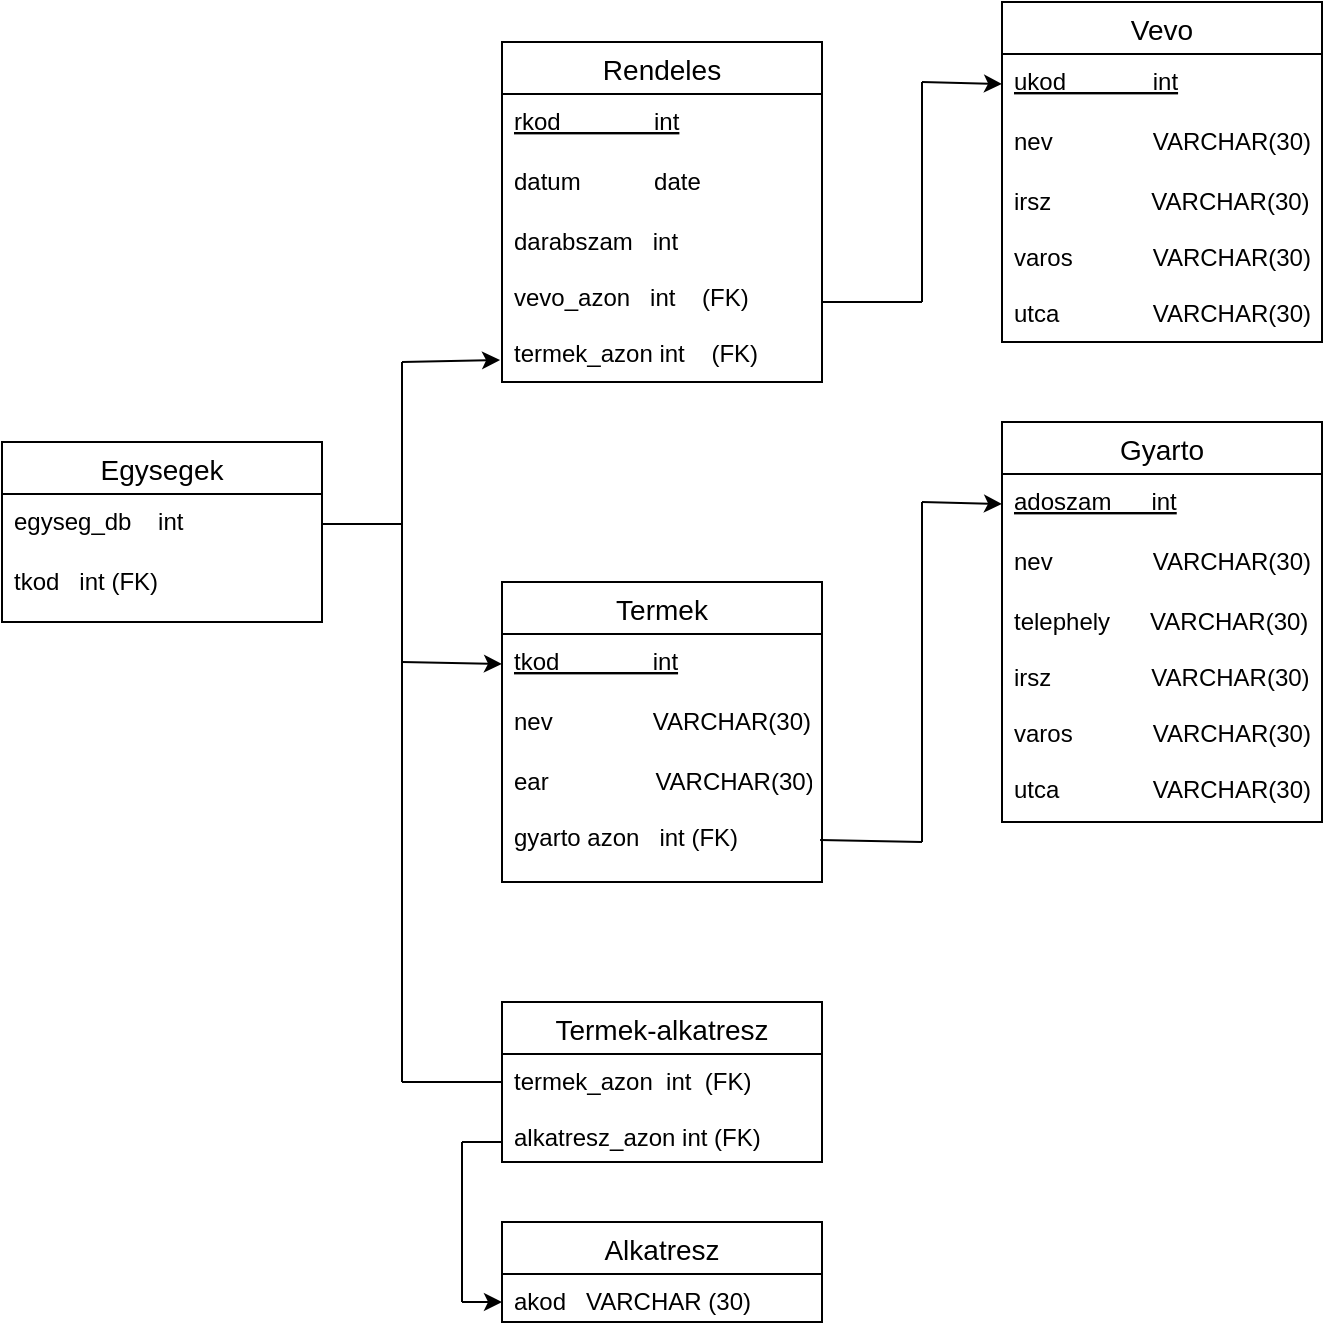 <mxfile version="20.4.0" type="github">
  <diagram id="Oe0rzVC9X3ABnOgGdsKc" name="1 oldal">
    <mxGraphModel dx="1422" dy="794" grid="1" gridSize="10" guides="1" tooltips="1" connect="1" arrows="1" fold="1" page="1" pageScale="1" pageWidth="827" pageHeight="1169" math="0" shadow="0">
      <root>
        <mxCell id="0" />
        <mxCell id="1" parent="0" />
        <mxCell id="eacBzc6MK49DlLVMUdki-1" value="Gyarto" style="swimlane;fontStyle=0;childLayout=stackLayout;horizontal=1;startSize=26;horizontalStack=0;resizeParent=1;resizeParentMax=0;resizeLast=0;collapsible=1;marginBottom=0;align=center;fontSize=14;" vertex="1" parent="1">
          <mxGeometry x="540" y="260" width="160" height="200" as="geometry" />
        </mxCell>
        <mxCell id="eacBzc6MK49DlLVMUdki-2" value="adoszam      int" style="text;strokeColor=none;fillColor=none;spacingLeft=4;spacingRight=4;overflow=hidden;rotatable=0;points=[[0,0.5],[1,0.5]];portConstraint=eastwest;fontSize=12;fontStyle=4" vertex="1" parent="eacBzc6MK49DlLVMUdki-1">
          <mxGeometry y="26" width="160" height="30" as="geometry" />
        </mxCell>
        <mxCell id="eacBzc6MK49DlLVMUdki-3" value="nev               VARCHAR(30)" style="text;strokeColor=none;fillColor=none;spacingLeft=4;spacingRight=4;overflow=hidden;rotatable=0;points=[[0,0.5],[1,0.5]];portConstraint=eastwest;fontSize=12;" vertex="1" parent="eacBzc6MK49DlLVMUdki-1">
          <mxGeometry y="56" width="160" height="30" as="geometry" />
        </mxCell>
        <mxCell id="eacBzc6MK49DlLVMUdki-4" value="telephely      VARCHAR(30)&#xa;&#xa;irsz               VARCHAR(30)&#xa;&#xa;varos            VARCHAR(30)&#xa;&#xa;utca              VARCHAR(30)" style="text;strokeColor=none;fillColor=none;spacingLeft=4;spacingRight=4;overflow=hidden;rotatable=0;points=[[0,0.5],[1,0.5]];portConstraint=eastwest;fontSize=12;" vertex="1" parent="eacBzc6MK49DlLVMUdki-1">
          <mxGeometry y="86" width="160" height="114" as="geometry" />
        </mxCell>
        <mxCell id="eacBzc6MK49DlLVMUdki-5" value="Termek" style="swimlane;fontStyle=0;childLayout=stackLayout;horizontal=1;startSize=26;horizontalStack=0;resizeParent=1;resizeParentMax=0;resizeLast=0;collapsible=1;marginBottom=0;align=center;fontSize=14;" vertex="1" parent="1">
          <mxGeometry x="290" y="340" width="160" height="150" as="geometry" />
        </mxCell>
        <mxCell id="eacBzc6MK49DlLVMUdki-6" value="tkod              int" style="text;strokeColor=none;fillColor=none;spacingLeft=4;spacingRight=4;overflow=hidden;rotatable=0;points=[[0,0.5],[1,0.5]];portConstraint=eastwest;fontSize=12;fontStyle=4" vertex="1" parent="eacBzc6MK49DlLVMUdki-5">
          <mxGeometry y="26" width="160" height="30" as="geometry" />
        </mxCell>
        <mxCell id="eacBzc6MK49DlLVMUdki-7" value="nev               VARCHAR(30)&#xa; " style="text;strokeColor=none;fillColor=none;spacingLeft=4;spacingRight=4;overflow=hidden;rotatable=0;points=[[0,0.5],[1,0.5]];portConstraint=eastwest;fontSize=12;" vertex="1" parent="eacBzc6MK49DlLVMUdki-5">
          <mxGeometry y="56" width="160" height="30" as="geometry" />
        </mxCell>
        <mxCell id="eacBzc6MK49DlLVMUdki-8" value="ear                VARCHAR(30)&#xa;&#xa;gyarto azon   int (FK)" style="text;strokeColor=none;fillColor=none;spacingLeft=4;spacingRight=4;overflow=hidden;rotatable=0;points=[[0,0.5],[1,0.5]];portConstraint=eastwest;fontSize=12;" vertex="1" parent="eacBzc6MK49DlLVMUdki-5">
          <mxGeometry y="86" width="160" height="64" as="geometry" />
        </mxCell>
        <mxCell id="eacBzc6MK49DlLVMUdki-9" value="Vevo" style="swimlane;fontStyle=0;childLayout=stackLayout;horizontal=1;startSize=26;horizontalStack=0;resizeParent=1;resizeParentMax=0;resizeLast=0;collapsible=1;marginBottom=0;align=center;fontSize=14;" vertex="1" parent="1">
          <mxGeometry x="540" y="50" width="160" height="170" as="geometry" />
        </mxCell>
        <mxCell id="eacBzc6MK49DlLVMUdki-10" value="ukod             int" style="text;strokeColor=none;fillColor=none;spacingLeft=4;spacingRight=4;overflow=hidden;rotatable=0;points=[[0,0.5],[1,0.5]];portConstraint=eastwest;fontSize=12;fontStyle=4" vertex="1" parent="eacBzc6MK49DlLVMUdki-9">
          <mxGeometry y="26" width="160" height="30" as="geometry" />
        </mxCell>
        <mxCell id="eacBzc6MK49DlLVMUdki-11" value="nev               VARCHAR(30)" style="text;strokeColor=none;fillColor=none;spacingLeft=4;spacingRight=4;overflow=hidden;rotatable=0;points=[[0,0.5],[1,0.5]];portConstraint=eastwest;fontSize=12;" vertex="1" parent="eacBzc6MK49DlLVMUdki-9">
          <mxGeometry y="56" width="160" height="30" as="geometry" />
        </mxCell>
        <mxCell id="eacBzc6MK49DlLVMUdki-12" value="irsz               VARCHAR(30)&#xa;&#xa;varos            VARCHAR(30)&#xa;&#xa;utca              VARCHAR(30)" style="text;strokeColor=none;fillColor=none;spacingLeft=4;spacingRight=4;overflow=hidden;rotatable=0;points=[[0,0.5],[1,0.5]];portConstraint=eastwest;fontSize=12;" vertex="1" parent="eacBzc6MK49DlLVMUdki-9">
          <mxGeometry y="86" width="160" height="84" as="geometry" />
        </mxCell>
        <mxCell id="eacBzc6MK49DlLVMUdki-13" value="Rendeles" style="swimlane;fontStyle=0;childLayout=stackLayout;horizontal=1;startSize=26;horizontalStack=0;resizeParent=1;resizeParentMax=0;resizeLast=0;collapsible=1;marginBottom=0;align=center;fontSize=14;" vertex="1" parent="1">
          <mxGeometry x="290" y="70" width="160" height="170" as="geometry" />
        </mxCell>
        <mxCell id="eacBzc6MK49DlLVMUdki-14" value="rkod              int" style="text;strokeColor=none;fillColor=none;spacingLeft=4;spacingRight=4;overflow=hidden;rotatable=0;points=[[0,0.5],[1,0.5]];portConstraint=eastwest;fontSize=12;fontStyle=4" vertex="1" parent="eacBzc6MK49DlLVMUdki-13">
          <mxGeometry y="26" width="160" height="30" as="geometry" />
        </mxCell>
        <mxCell id="eacBzc6MK49DlLVMUdki-15" value="datum           date" style="text;strokeColor=none;fillColor=none;spacingLeft=4;spacingRight=4;overflow=hidden;rotatable=0;points=[[0,0.5],[1,0.5]];portConstraint=eastwest;fontSize=12;" vertex="1" parent="eacBzc6MK49DlLVMUdki-13">
          <mxGeometry y="56" width="160" height="30" as="geometry" />
        </mxCell>
        <mxCell id="eacBzc6MK49DlLVMUdki-16" value="darabszam   int&#xa;&#xa;vevo_azon   int    (FK)&#xa;&#xa;termek_azon int    (FK)" style="text;strokeColor=none;fillColor=none;spacingLeft=4;spacingRight=4;overflow=hidden;rotatable=0;points=[[0,0.5],[1,0.5]];portConstraint=eastwest;fontSize=12;" vertex="1" parent="eacBzc6MK49DlLVMUdki-13">
          <mxGeometry y="86" width="160" height="84" as="geometry" />
        </mxCell>
        <mxCell id="eacBzc6MK49DlLVMUdki-17" value="Egysegek" style="swimlane;fontStyle=0;childLayout=stackLayout;horizontal=1;startSize=26;horizontalStack=0;resizeParent=1;resizeParentMax=0;resizeLast=0;collapsible=1;marginBottom=0;align=center;fontSize=14;" vertex="1" parent="1">
          <mxGeometry x="40" y="270" width="160" height="90" as="geometry" />
        </mxCell>
        <mxCell id="eacBzc6MK49DlLVMUdki-18" value="egyseg_db    int" style="text;strokeColor=none;fillColor=none;spacingLeft=4;spacingRight=4;overflow=hidden;rotatable=0;points=[[0,0.5],[1,0.5]];portConstraint=eastwest;fontSize=12;fontStyle=0" vertex="1" parent="eacBzc6MK49DlLVMUdki-17">
          <mxGeometry y="26" width="160" height="30" as="geometry" />
        </mxCell>
        <mxCell id="eacBzc6MK49DlLVMUdki-19" value="tkod   int (FK)" style="text;strokeColor=none;fillColor=none;spacingLeft=4;spacingRight=4;overflow=hidden;rotatable=0;points=[[0,0.5],[1,0.5]];portConstraint=eastwest;fontSize=12;" vertex="1" parent="eacBzc6MK49DlLVMUdki-17">
          <mxGeometry y="56" width="160" height="34" as="geometry" />
        </mxCell>
        <mxCell id="eacBzc6MK49DlLVMUdki-20" value="Termek-alkatresz" style="swimlane;fontStyle=0;childLayout=stackLayout;horizontal=1;startSize=26;horizontalStack=0;resizeParent=1;resizeParentMax=0;resizeLast=0;collapsible=1;marginBottom=0;align=center;fontSize=14;" vertex="1" parent="1">
          <mxGeometry x="290" y="550" width="160" height="80" as="geometry" />
        </mxCell>
        <mxCell id="eacBzc6MK49DlLVMUdki-21" value="termek_azon  int  (FK)&#xa;&#xa;alkatresz_azon int (FK)" style="text;strokeColor=none;fillColor=none;spacingLeft=4;spacingRight=4;overflow=hidden;rotatable=0;points=[[0,0.5],[1,0.5]];portConstraint=eastwest;fontSize=12;fontStyle=0" vertex="1" parent="eacBzc6MK49DlLVMUdki-20">
          <mxGeometry y="26" width="160" height="54" as="geometry" />
        </mxCell>
        <mxCell id="eacBzc6MK49DlLVMUdki-22" value="Alkatresz" style="swimlane;fontStyle=0;childLayout=stackLayout;horizontal=1;startSize=26;horizontalStack=0;resizeParent=1;resizeParentMax=0;resizeLast=0;collapsible=1;marginBottom=0;align=center;fontSize=14;" vertex="1" parent="1">
          <mxGeometry x="290" y="660" width="160" height="50" as="geometry" />
        </mxCell>
        <mxCell id="eacBzc6MK49DlLVMUdki-23" value="akod   VARCHAR (30)" style="text;strokeColor=none;fillColor=none;spacingLeft=4;spacingRight=4;overflow=hidden;rotatable=0;points=[[0,0.5],[1,0.5]];portConstraint=eastwest;fontSize=12;fontStyle=0" vertex="1" parent="eacBzc6MK49DlLVMUdki-22">
          <mxGeometry y="26" width="160" height="24" as="geometry" />
        </mxCell>
        <mxCell id="eacBzc6MK49DlLVMUdki-24" value="" style="endArrow=none;html=1;rounded=0;exitX=1;exitY=0.5;exitDx=0;exitDy=0;" edge="1" parent="1" source="eacBzc6MK49DlLVMUdki-18">
          <mxGeometry width="50" height="50" relative="1" as="geometry">
            <mxPoint x="190" y="300" as="sourcePoint" />
            <mxPoint x="240" y="311" as="targetPoint" />
          </mxGeometry>
        </mxCell>
        <mxCell id="eacBzc6MK49DlLVMUdki-25" value="" style="endArrow=none;html=1;rounded=0;" edge="1" parent="1">
          <mxGeometry width="50" height="50" relative="1" as="geometry">
            <mxPoint x="240" y="590" as="sourcePoint" />
            <mxPoint x="240" y="230" as="targetPoint" />
          </mxGeometry>
        </mxCell>
        <mxCell id="eacBzc6MK49DlLVMUdki-26" value="" style="endArrow=classic;html=1;rounded=0;entryX=-0.006;entryY=0.869;entryDx=0;entryDy=0;entryPerimeter=0;" edge="1" parent="1" target="eacBzc6MK49DlLVMUdki-16">
          <mxGeometry width="50" height="50" relative="1" as="geometry">
            <mxPoint x="240" y="230" as="sourcePoint" />
            <mxPoint x="300" y="380" as="targetPoint" />
          </mxGeometry>
        </mxCell>
        <mxCell id="eacBzc6MK49DlLVMUdki-27" value="" style="endArrow=classic;html=1;rounded=0;entryX=0;entryY=0.5;entryDx=0;entryDy=0;" edge="1" parent="1" target="eacBzc6MK49DlLVMUdki-6">
          <mxGeometry width="50" height="50" relative="1" as="geometry">
            <mxPoint x="240" y="380" as="sourcePoint" />
            <mxPoint x="300" y="380" as="targetPoint" />
          </mxGeometry>
        </mxCell>
        <mxCell id="eacBzc6MK49DlLVMUdki-28" value="" style="endArrow=none;html=1;rounded=0;" edge="1" parent="1">
          <mxGeometry width="50" height="50" relative="1" as="geometry">
            <mxPoint x="240" y="590" as="sourcePoint" />
            <mxPoint x="290" y="590" as="targetPoint" />
          </mxGeometry>
        </mxCell>
        <mxCell id="eacBzc6MK49DlLVMUdki-29" value="" style="endArrow=none;html=1;rounded=0;" edge="1" parent="1">
          <mxGeometry width="50" height="50" relative="1" as="geometry">
            <mxPoint x="270" y="700" as="sourcePoint" />
            <mxPoint x="270" y="620" as="targetPoint" />
          </mxGeometry>
        </mxCell>
        <mxCell id="eacBzc6MK49DlLVMUdki-30" value="" style="endArrow=classic;html=1;rounded=0;" edge="1" parent="1">
          <mxGeometry width="50" height="50" relative="1" as="geometry">
            <mxPoint x="270" y="700" as="sourcePoint" />
            <mxPoint x="290" y="700" as="targetPoint" />
          </mxGeometry>
        </mxCell>
        <mxCell id="eacBzc6MK49DlLVMUdki-31" value="" style="endArrow=none;html=1;rounded=0;" edge="1" parent="1">
          <mxGeometry width="50" height="50" relative="1" as="geometry">
            <mxPoint x="270" y="620" as="sourcePoint" />
            <mxPoint x="290" y="620" as="targetPoint" />
          </mxGeometry>
        </mxCell>
        <mxCell id="eacBzc6MK49DlLVMUdki-32" value="" style="endArrow=none;html=1;rounded=0;exitX=0.994;exitY=0.672;exitDx=0;exitDy=0;exitPerimeter=0;" edge="1" parent="1" source="eacBzc6MK49DlLVMUdki-8">
          <mxGeometry width="50" height="50" relative="1" as="geometry">
            <mxPoint x="490" y="430" as="sourcePoint" />
            <mxPoint x="500" y="470" as="targetPoint" />
          </mxGeometry>
        </mxCell>
        <mxCell id="eacBzc6MK49DlLVMUdki-33" value="" style="endArrow=none;html=1;rounded=0;" edge="1" parent="1">
          <mxGeometry width="50" height="50" relative="1" as="geometry">
            <mxPoint x="500" y="470" as="sourcePoint" />
            <mxPoint x="500" y="300" as="targetPoint" />
          </mxGeometry>
        </mxCell>
        <mxCell id="eacBzc6MK49DlLVMUdki-34" value="" style="endArrow=classic;html=1;rounded=0;entryX=0;entryY=0.5;entryDx=0;entryDy=0;" edge="1" parent="1" target="eacBzc6MK49DlLVMUdki-2">
          <mxGeometry width="50" height="50" relative="1" as="geometry">
            <mxPoint x="500" y="300" as="sourcePoint" />
            <mxPoint x="540" y="380" as="targetPoint" />
          </mxGeometry>
        </mxCell>
        <mxCell id="eacBzc6MK49DlLVMUdki-35" value="" style="endArrow=none;html=1;rounded=0;" edge="1" parent="1">
          <mxGeometry width="50" height="50" relative="1" as="geometry">
            <mxPoint x="450" y="200" as="sourcePoint" />
            <mxPoint x="500" y="200" as="targetPoint" />
          </mxGeometry>
        </mxCell>
        <mxCell id="eacBzc6MK49DlLVMUdki-36" value="" style="endArrow=none;html=1;rounded=0;" edge="1" parent="1">
          <mxGeometry width="50" height="50" relative="1" as="geometry">
            <mxPoint x="500" y="200" as="sourcePoint" />
            <mxPoint x="500" y="90" as="targetPoint" />
          </mxGeometry>
        </mxCell>
        <mxCell id="eacBzc6MK49DlLVMUdki-37" value="" style="endArrow=classic;html=1;rounded=0;entryX=0;entryY=0.5;entryDx=0;entryDy=0;" edge="1" parent="1" target="eacBzc6MK49DlLVMUdki-10">
          <mxGeometry width="50" height="50" relative="1" as="geometry">
            <mxPoint x="500" y="90" as="sourcePoint" />
            <mxPoint x="540" y="160" as="targetPoint" />
          </mxGeometry>
        </mxCell>
      </root>
    </mxGraphModel>
  </diagram>
</mxfile>
